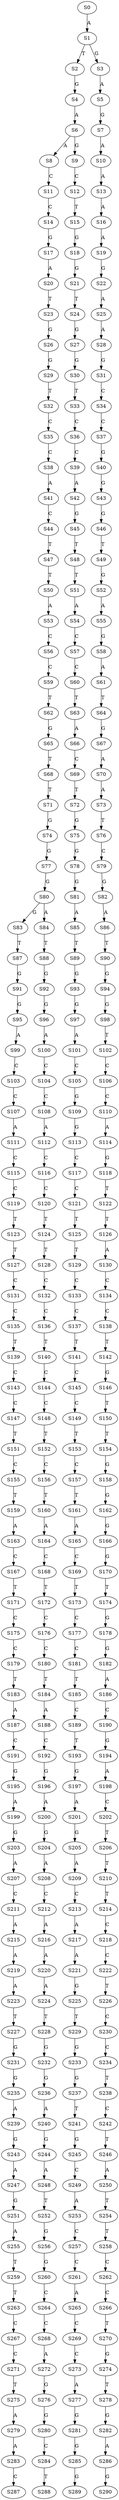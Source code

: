strict digraph  {
	S0 -> S1 [ label = A ];
	S1 -> S2 [ label = T ];
	S1 -> S3 [ label = G ];
	S2 -> S4 [ label = G ];
	S3 -> S5 [ label = A ];
	S4 -> S6 [ label = A ];
	S5 -> S7 [ label = G ];
	S6 -> S8 [ label = A ];
	S6 -> S9 [ label = G ];
	S7 -> S10 [ label = A ];
	S8 -> S11 [ label = C ];
	S9 -> S12 [ label = C ];
	S10 -> S13 [ label = A ];
	S11 -> S14 [ label = C ];
	S12 -> S15 [ label = T ];
	S13 -> S16 [ label = A ];
	S14 -> S17 [ label = G ];
	S15 -> S18 [ label = G ];
	S16 -> S19 [ label = A ];
	S17 -> S20 [ label = A ];
	S18 -> S21 [ label = G ];
	S19 -> S22 [ label = G ];
	S20 -> S23 [ label = T ];
	S21 -> S24 [ label = T ];
	S22 -> S25 [ label = A ];
	S23 -> S26 [ label = G ];
	S24 -> S27 [ label = G ];
	S25 -> S28 [ label = A ];
	S26 -> S29 [ label = G ];
	S27 -> S30 [ label = G ];
	S28 -> S31 [ label = G ];
	S29 -> S32 [ label = T ];
	S30 -> S33 [ label = T ];
	S31 -> S34 [ label = C ];
	S32 -> S35 [ label = C ];
	S33 -> S36 [ label = C ];
	S34 -> S37 [ label = C ];
	S35 -> S38 [ label = C ];
	S36 -> S39 [ label = C ];
	S37 -> S40 [ label = G ];
	S38 -> S41 [ label = A ];
	S39 -> S42 [ label = A ];
	S40 -> S43 [ label = G ];
	S41 -> S44 [ label = C ];
	S42 -> S45 [ label = G ];
	S43 -> S46 [ label = G ];
	S44 -> S47 [ label = T ];
	S45 -> S48 [ label = T ];
	S46 -> S49 [ label = T ];
	S47 -> S50 [ label = T ];
	S48 -> S51 [ label = T ];
	S49 -> S52 [ label = G ];
	S50 -> S53 [ label = A ];
	S51 -> S54 [ label = A ];
	S52 -> S55 [ label = A ];
	S53 -> S56 [ label = C ];
	S54 -> S57 [ label = C ];
	S55 -> S58 [ label = G ];
	S56 -> S59 [ label = C ];
	S57 -> S60 [ label = C ];
	S58 -> S61 [ label = A ];
	S59 -> S62 [ label = T ];
	S60 -> S63 [ label = T ];
	S61 -> S64 [ label = T ];
	S62 -> S65 [ label = G ];
	S63 -> S66 [ label = A ];
	S64 -> S67 [ label = G ];
	S65 -> S68 [ label = T ];
	S66 -> S69 [ label = C ];
	S67 -> S70 [ label = A ];
	S68 -> S71 [ label = T ];
	S69 -> S72 [ label = T ];
	S70 -> S73 [ label = A ];
	S71 -> S74 [ label = G ];
	S72 -> S75 [ label = G ];
	S73 -> S76 [ label = T ];
	S74 -> S77 [ label = G ];
	S75 -> S78 [ label = G ];
	S76 -> S79 [ label = C ];
	S77 -> S80 [ label = G ];
	S78 -> S81 [ label = G ];
	S79 -> S82 [ label = G ];
	S80 -> S83 [ label = G ];
	S80 -> S84 [ label = A ];
	S81 -> S85 [ label = A ];
	S82 -> S86 [ label = A ];
	S83 -> S87 [ label = T ];
	S84 -> S88 [ label = T ];
	S85 -> S89 [ label = T ];
	S86 -> S90 [ label = T ];
	S87 -> S91 [ label = G ];
	S88 -> S92 [ label = G ];
	S89 -> S93 [ label = G ];
	S90 -> S94 [ label = G ];
	S91 -> S95 [ label = G ];
	S92 -> S96 [ label = G ];
	S93 -> S97 [ label = G ];
	S94 -> S98 [ label = G ];
	S95 -> S99 [ label = A ];
	S96 -> S100 [ label = A ];
	S97 -> S101 [ label = A ];
	S98 -> S102 [ label = T ];
	S99 -> S103 [ label = C ];
	S100 -> S104 [ label = C ];
	S101 -> S105 [ label = C ];
	S102 -> S106 [ label = C ];
	S103 -> S107 [ label = C ];
	S104 -> S108 [ label = C ];
	S105 -> S109 [ label = G ];
	S106 -> S110 [ label = C ];
	S107 -> S111 [ label = A ];
	S108 -> S112 [ label = A ];
	S109 -> S113 [ label = G ];
	S110 -> S114 [ label = A ];
	S111 -> S115 [ label = C ];
	S112 -> S116 [ label = C ];
	S113 -> S117 [ label = C ];
	S114 -> S118 [ label = G ];
	S115 -> S119 [ label = C ];
	S116 -> S120 [ label = C ];
	S117 -> S121 [ label = C ];
	S118 -> S122 [ label = T ];
	S119 -> S123 [ label = T ];
	S120 -> S124 [ label = T ];
	S121 -> S125 [ label = T ];
	S122 -> S126 [ label = T ];
	S123 -> S127 [ label = T ];
	S124 -> S128 [ label = T ];
	S125 -> S129 [ label = T ];
	S126 -> S130 [ label = A ];
	S127 -> S131 [ label = C ];
	S128 -> S132 [ label = C ];
	S129 -> S133 [ label = C ];
	S130 -> S134 [ label = C ];
	S131 -> S135 [ label = C ];
	S132 -> S136 [ label = C ];
	S133 -> S137 [ label = C ];
	S134 -> S138 [ label = C ];
	S135 -> S139 [ label = T ];
	S136 -> S140 [ label = T ];
	S137 -> S141 [ label = T ];
	S138 -> S142 [ label = T ];
	S139 -> S143 [ label = C ];
	S140 -> S144 [ label = C ];
	S141 -> S145 [ label = C ];
	S142 -> S146 [ label = G ];
	S143 -> S147 [ label = C ];
	S144 -> S148 [ label = C ];
	S145 -> S149 [ label = C ];
	S146 -> S150 [ label = T ];
	S147 -> S151 [ label = T ];
	S148 -> S152 [ label = T ];
	S149 -> S153 [ label = T ];
	S150 -> S154 [ label = T ];
	S151 -> S155 [ label = C ];
	S152 -> S156 [ label = C ];
	S153 -> S157 [ label = C ];
	S154 -> S158 [ label = G ];
	S155 -> S159 [ label = T ];
	S156 -> S160 [ label = T ];
	S157 -> S161 [ label = T ];
	S158 -> S162 [ label = G ];
	S159 -> S163 [ label = A ];
	S160 -> S164 [ label = A ];
	S161 -> S165 [ label = A ];
	S162 -> S166 [ label = G ];
	S163 -> S167 [ label = C ];
	S164 -> S168 [ label = C ];
	S165 -> S169 [ label = C ];
	S166 -> S170 [ label = G ];
	S167 -> S171 [ label = T ];
	S168 -> S172 [ label = T ];
	S169 -> S173 [ label = T ];
	S170 -> S174 [ label = T ];
	S171 -> S175 [ label = C ];
	S172 -> S176 [ label = C ];
	S173 -> S177 [ label = C ];
	S174 -> S178 [ label = G ];
	S175 -> S179 [ label = C ];
	S176 -> S180 [ label = C ];
	S177 -> S181 [ label = C ];
	S178 -> S182 [ label = G ];
	S179 -> S183 [ label = T ];
	S180 -> S184 [ label = T ];
	S181 -> S185 [ label = T ];
	S182 -> S186 [ label = A ];
	S183 -> S187 [ label = A ];
	S184 -> S188 [ label = A ];
	S185 -> S189 [ label = C ];
	S186 -> S190 [ label = C ];
	S187 -> S191 [ label = C ];
	S188 -> S192 [ label = C ];
	S189 -> S193 [ label = T ];
	S190 -> S194 [ label = G ];
	S191 -> S195 [ label = G ];
	S192 -> S196 [ label = G ];
	S193 -> S197 [ label = G ];
	S194 -> S198 [ label = A ];
	S195 -> S199 [ label = A ];
	S196 -> S200 [ label = A ];
	S197 -> S201 [ label = A ];
	S198 -> S202 [ label = C ];
	S199 -> S203 [ label = G ];
	S200 -> S204 [ label = G ];
	S201 -> S205 [ label = G ];
	S202 -> S206 [ label = T ];
	S203 -> S207 [ label = A ];
	S204 -> S208 [ label = A ];
	S205 -> S209 [ label = A ];
	S206 -> S210 [ label = T ];
	S207 -> S211 [ label = C ];
	S208 -> S212 [ label = C ];
	S209 -> S213 [ label = C ];
	S210 -> S214 [ label = T ];
	S211 -> S215 [ label = A ];
	S212 -> S216 [ label = A ];
	S213 -> S217 [ label = A ];
	S214 -> S218 [ label = C ];
	S215 -> S219 [ label = A ];
	S216 -> S220 [ label = A ];
	S217 -> S221 [ label = A ];
	S218 -> S222 [ label = C ];
	S219 -> S223 [ label = A ];
	S220 -> S224 [ label = A ];
	S221 -> S225 [ label = G ];
	S222 -> S226 [ label = T ];
	S223 -> S227 [ label = T ];
	S224 -> S228 [ label = T ];
	S225 -> S229 [ label = T ];
	S226 -> S230 [ label = C ];
	S227 -> S231 [ label = G ];
	S228 -> S232 [ label = G ];
	S229 -> S233 [ label = G ];
	S230 -> S234 [ label = C ];
	S231 -> S235 [ label = G ];
	S232 -> S236 [ label = G ];
	S233 -> S237 [ label = G ];
	S234 -> S238 [ label = T ];
	S235 -> S239 [ label = A ];
	S236 -> S240 [ label = A ];
	S237 -> S241 [ label = T ];
	S238 -> S242 [ label = C ];
	S239 -> S243 [ label = G ];
	S240 -> S244 [ label = G ];
	S241 -> S245 [ label = G ];
	S242 -> S246 [ label = T ];
	S243 -> S247 [ label = A ];
	S244 -> S248 [ label = A ];
	S245 -> S249 [ label = C ];
	S246 -> S250 [ label = A ];
	S247 -> S251 [ label = G ];
	S248 -> S252 [ label = T ];
	S249 -> S253 [ label = A ];
	S250 -> S254 [ label = T ];
	S251 -> S255 [ label = A ];
	S252 -> S256 [ label = G ];
	S253 -> S257 [ label = C ];
	S254 -> S258 [ label = T ];
	S255 -> S259 [ label = T ];
	S256 -> S260 [ label = G ];
	S257 -> S261 [ label = C ];
	S258 -> S262 [ label = C ];
	S259 -> S263 [ label = T ];
	S260 -> S264 [ label = C ];
	S261 -> S265 [ label = A ];
	S262 -> S266 [ label = C ];
	S263 -> S267 [ label = C ];
	S264 -> S268 [ label = C ];
	S265 -> S269 [ label = C ];
	S266 -> S270 [ label = T ];
	S267 -> S271 [ label = C ];
	S268 -> S272 [ label = A ];
	S269 -> S273 [ label = C ];
	S270 -> S274 [ label = G ];
	S271 -> S275 [ label = T ];
	S272 -> S276 [ label = G ];
	S273 -> S277 [ label = A ];
	S274 -> S278 [ label = T ];
	S275 -> S279 [ label = A ];
	S276 -> S280 [ label = G ];
	S277 -> S281 [ label = G ];
	S278 -> S282 [ label = G ];
	S279 -> S283 [ label = A ];
	S280 -> S284 [ label = C ];
	S281 -> S285 [ label = G ];
	S282 -> S286 [ label = A ];
	S283 -> S287 [ label = C ];
	S284 -> S288 [ label = T ];
	S285 -> S289 [ label = G ];
	S286 -> S290 [ label = G ];
}
